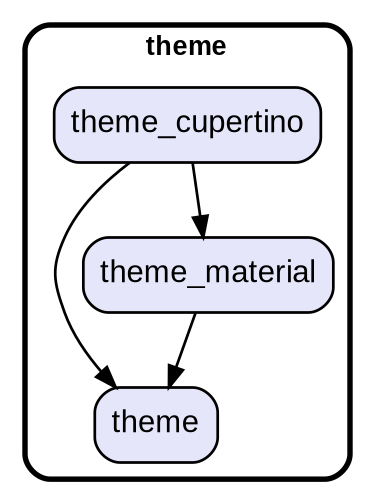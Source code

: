 digraph "" {
  graph [style=rounded fontname="Arial Black" fontsize=13 penwidth=2.6];
  node [shape=rect style="filled,rounded" fontname=Arial fontsize=15 fillcolor=Lavender penwidth=1.3];
  edge [penwidth=1.3];
  "/theme.dart" [label="theme"];
  "/theme_cupertino.dart" [label="theme_cupertino"];
  "/theme_material.dart" [label="theme_material"];
  subgraph "cluster~" {
    label="theme";
    "/theme.dart";
    "/theme_cupertino.dart";
    "/theme_material.dart";
  }
  "/theme_cupertino.dart" -> "/theme.dart";
  "/theme_cupertino.dart" -> "/theme_material.dart";
  "/theme_material.dart" -> "/theme.dart";
}

